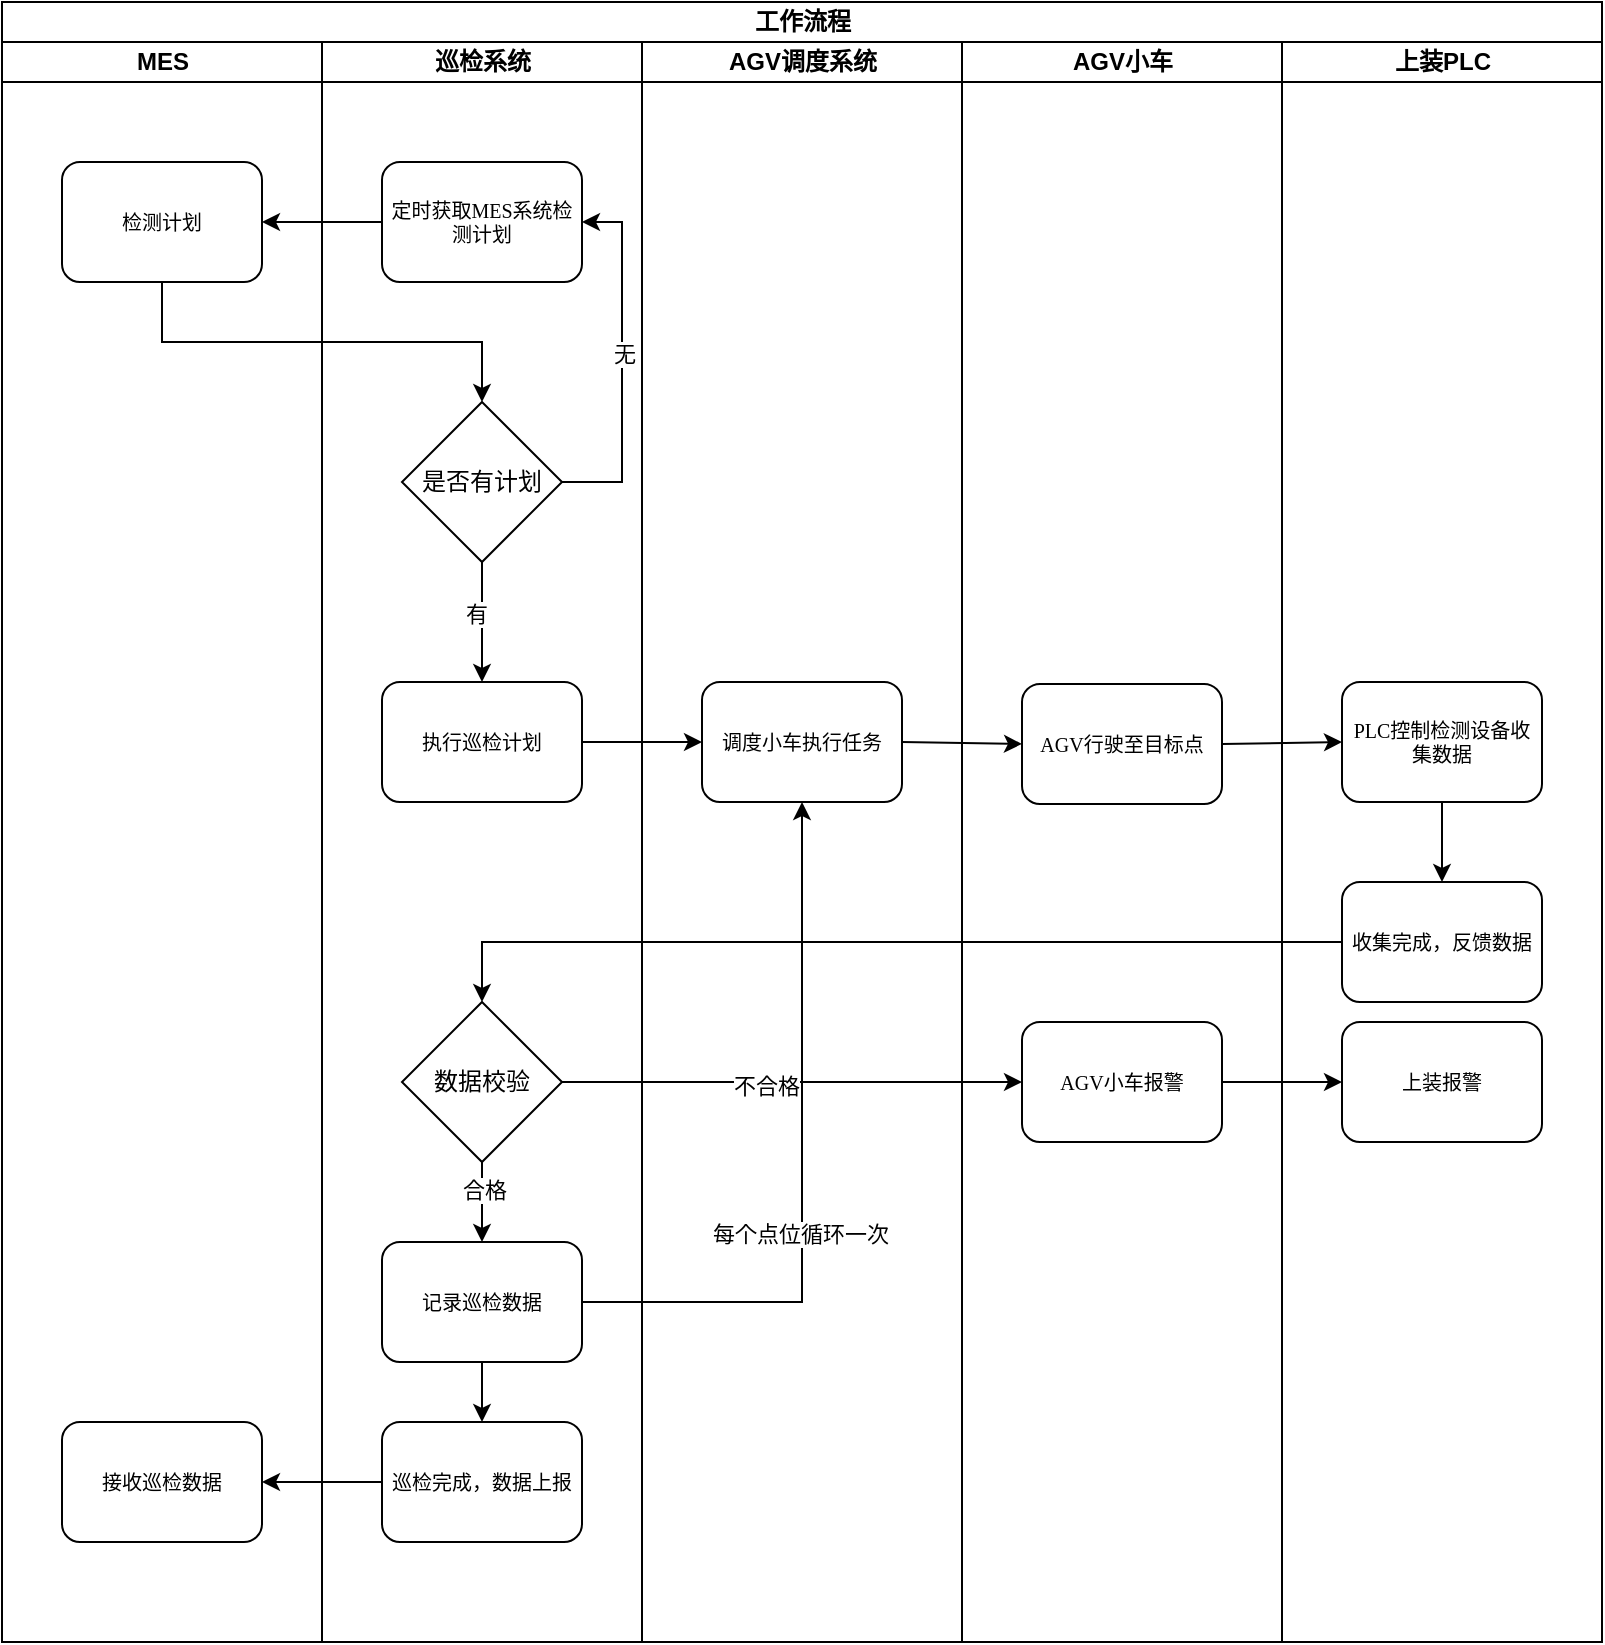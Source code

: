 <mxfile version="26.0.6">
  <diagram name="Page-1" id="74e2e168-ea6b-b213-b513-2b3c1d86103e">
    <mxGraphModel dx="1050" dy="541" grid="1" gridSize="10" guides="1" tooltips="1" connect="1" arrows="1" fold="1" page="1" pageScale="1" pageWidth="1100" pageHeight="850" background="none" math="0" shadow="0">
      <root>
        <mxCell id="0" />
        <mxCell id="1" parent="0" />
        <mxCell id="77e6c97f196da883-1" value="&lt;font style=&quot;font-size: 12px;&quot;&gt;工作流程&lt;/font&gt;" style="swimlane;html=1;childLayout=stackLayout;startSize=20;rounded=0;shadow=0;labelBackgroundColor=none;strokeWidth=1;fontFamily=Verdana;fontSize=8;align=center;" parent="1" vertex="1">
          <mxGeometry x="70" y="40" width="800" height="820" as="geometry" />
        </mxCell>
        <mxCell id="77e6c97f196da883-2" value="MES" style="swimlane;html=1;startSize=20;" parent="77e6c97f196da883-1" vertex="1">
          <mxGeometry y="20" width="160" height="800" as="geometry" />
        </mxCell>
        <mxCell id="77e6c97f196da883-8" value="&lt;font style=&quot;font-size: 10px;&quot;&gt;检测计划&lt;/font&gt;" style="rounded=1;whiteSpace=wrap;html=1;shadow=0;labelBackgroundColor=none;strokeWidth=1;fontFamily=Verdana;fontSize=8;align=center;" parent="77e6c97f196da883-2" vertex="1">
          <mxGeometry x="30" y="60" width="100" height="60" as="geometry" />
        </mxCell>
        <mxCell id="izGv8uhpnQXpnLFKa7X7-32" value="&lt;font style=&quot;font-size: 10px;&quot;&gt;接收巡检数据&lt;/font&gt;" style="rounded=1;whiteSpace=wrap;html=1;shadow=0;labelBackgroundColor=none;strokeWidth=1;fontFamily=Verdana;fontSize=8;align=center;" vertex="1" parent="77e6c97f196da883-2">
          <mxGeometry x="30" y="690" width="100" height="60" as="geometry" />
        </mxCell>
        <mxCell id="77e6c97f196da883-3" value="巡检系统" style="swimlane;html=1;startSize=20;" parent="77e6c97f196da883-1" vertex="1">
          <mxGeometry x="160" y="20" width="160" height="800" as="geometry" />
        </mxCell>
        <mxCell id="77e6c97f196da883-11" value="&lt;font style=&quot;font-size: 10px;&quot;&gt;执行巡检计划&lt;/font&gt;" style="rounded=1;whiteSpace=wrap;html=1;shadow=0;labelBackgroundColor=none;strokeWidth=1;fontFamily=Verdana;fontSize=8;align=center;" parent="77e6c97f196da883-3" vertex="1">
          <mxGeometry x="30" y="320" width="100" height="60" as="geometry" />
        </mxCell>
        <mxCell id="izGv8uhpnQXpnLFKa7X7-1" value="&lt;font style=&quot;font-size: 10px;&quot;&gt;定时获取MES系统检测计划&lt;/font&gt;" style="rounded=1;whiteSpace=wrap;html=1;shadow=0;labelBackgroundColor=none;strokeWidth=1;fontFamily=Verdana;fontSize=8;align=center;" vertex="1" parent="77e6c97f196da883-3">
          <mxGeometry x="30" y="60" width="100" height="60" as="geometry" />
        </mxCell>
        <mxCell id="izGv8uhpnQXpnLFKa7X7-4" value="是否有计划" style="rhombus;whiteSpace=wrap;html=1;" vertex="1" parent="77e6c97f196da883-3">
          <mxGeometry x="40" y="180" width="80" height="80" as="geometry" />
        </mxCell>
        <mxCell id="izGv8uhpnQXpnLFKa7X7-5" value="" style="endArrow=classic;html=1;rounded=0;exitX=1;exitY=0.5;exitDx=0;exitDy=0;entryX=1;entryY=0.5;entryDx=0;entryDy=0;" edge="1" parent="77e6c97f196da883-3" source="izGv8uhpnQXpnLFKa7X7-4" target="izGv8uhpnQXpnLFKa7X7-1">
          <mxGeometry width="50" height="50" relative="1" as="geometry">
            <mxPoint x="230" y="200" as="sourcePoint" />
            <mxPoint x="280" y="150" as="targetPoint" />
            <Array as="points">
              <mxPoint x="150" y="220" />
              <mxPoint x="150" y="90" />
            </Array>
          </mxGeometry>
        </mxCell>
        <mxCell id="izGv8uhpnQXpnLFKa7X7-6" value="无" style="edgeLabel;html=1;align=center;verticalAlign=middle;resizable=0;points=[];" vertex="1" connectable="0" parent="izGv8uhpnQXpnLFKa7X7-5">
          <mxGeometry x="0.042" y="-1" relative="1" as="geometry">
            <mxPoint as="offset" />
          </mxGeometry>
        </mxCell>
        <mxCell id="izGv8uhpnQXpnLFKa7X7-7" value="" style="endArrow=classic;html=1;rounded=0;exitX=0.5;exitY=1;exitDx=0;exitDy=0;entryX=0.5;entryY=0;entryDx=0;entryDy=0;" edge="1" parent="77e6c97f196da883-3" source="izGv8uhpnQXpnLFKa7X7-4" target="77e6c97f196da883-11">
          <mxGeometry width="50" height="50" relative="1" as="geometry">
            <mxPoint x="190" y="250" as="sourcePoint" />
            <mxPoint x="240" y="200" as="targetPoint" />
          </mxGeometry>
        </mxCell>
        <mxCell id="izGv8uhpnQXpnLFKa7X7-8" value="有" style="edgeLabel;html=1;align=center;verticalAlign=middle;resizable=0;points=[];" vertex="1" connectable="0" parent="izGv8uhpnQXpnLFKa7X7-7">
          <mxGeometry x="-0.127" y="-3" relative="1" as="geometry">
            <mxPoint as="offset" />
          </mxGeometry>
        </mxCell>
        <mxCell id="izGv8uhpnQXpnLFKa7X7-17" value="数据校验" style="rhombus;whiteSpace=wrap;html=1;" vertex="1" parent="77e6c97f196da883-3">
          <mxGeometry x="40" y="480" width="80" height="80" as="geometry" />
        </mxCell>
        <mxCell id="izGv8uhpnQXpnLFKa7X7-24" value="&lt;span style=&quot;font-size: 10px;&quot;&gt;记录&lt;/span&gt;&lt;span style=&quot;font-size: 10px;&quot;&gt;巡检数据&lt;/span&gt;" style="rounded=1;whiteSpace=wrap;html=1;shadow=0;labelBackgroundColor=none;strokeWidth=1;fontFamily=Verdana;fontSize=8;align=center;" vertex="1" parent="77e6c97f196da883-3">
          <mxGeometry x="30" y="600" width="100" height="60" as="geometry" />
        </mxCell>
        <mxCell id="izGv8uhpnQXpnLFKa7X7-25" value="" style="endArrow=classic;html=1;rounded=0;exitX=0.5;exitY=1;exitDx=0;exitDy=0;entryX=0.5;entryY=0;entryDx=0;entryDy=0;" edge="1" parent="77e6c97f196da883-3" source="izGv8uhpnQXpnLFKa7X7-17" target="izGv8uhpnQXpnLFKa7X7-24">
          <mxGeometry width="50" height="50" relative="1" as="geometry">
            <mxPoint x="250" y="610" as="sourcePoint" />
            <mxPoint x="300" y="560" as="targetPoint" />
          </mxGeometry>
        </mxCell>
        <mxCell id="izGv8uhpnQXpnLFKa7X7-26" value="合格" style="edgeLabel;html=1;align=center;verticalAlign=middle;resizable=0;points=[];" vertex="1" connectable="0" parent="izGv8uhpnQXpnLFKa7X7-25">
          <mxGeometry x="-0.29" y="1" relative="1" as="geometry">
            <mxPoint as="offset" />
          </mxGeometry>
        </mxCell>
        <mxCell id="izGv8uhpnQXpnLFKa7X7-30" value="&lt;span style=&quot;font-size: 10px;&quot;&gt;巡检完成，数据上报&lt;/span&gt;" style="rounded=1;whiteSpace=wrap;html=1;shadow=0;labelBackgroundColor=none;strokeWidth=1;fontFamily=Verdana;fontSize=8;align=center;" vertex="1" parent="77e6c97f196da883-3">
          <mxGeometry x="30" y="690" width="100" height="60" as="geometry" />
        </mxCell>
        <mxCell id="izGv8uhpnQXpnLFKa7X7-31" value="" style="endArrow=classic;html=1;rounded=0;exitX=0.5;exitY=1;exitDx=0;exitDy=0;entryX=0.5;entryY=0;entryDx=0;entryDy=0;" edge="1" parent="77e6c97f196da883-3" source="izGv8uhpnQXpnLFKa7X7-24" target="izGv8uhpnQXpnLFKa7X7-30">
          <mxGeometry width="50" height="50" relative="1" as="geometry">
            <mxPoint x="90" y="670" as="sourcePoint" />
            <mxPoint x="290" y="660" as="targetPoint" />
          </mxGeometry>
        </mxCell>
        <mxCell id="77e6c97f196da883-4" value="AGV调度系统" style="swimlane;html=1;startSize=20;" parent="77e6c97f196da883-1" vertex="1">
          <mxGeometry x="320" y="20" width="160" height="800" as="geometry" />
        </mxCell>
        <mxCell id="izGv8uhpnQXpnLFKa7X7-9" value="&lt;font style=&quot;font-size: 10px;&quot;&gt;调度小车执行任务&lt;/font&gt;" style="rounded=1;whiteSpace=wrap;html=1;shadow=0;labelBackgroundColor=none;strokeWidth=1;fontFamily=Verdana;fontSize=8;align=center;" vertex="1" parent="77e6c97f196da883-4">
          <mxGeometry x="30" y="320" width="100" height="60" as="geometry" />
        </mxCell>
        <mxCell id="77e6c97f196da883-5" value="AGV小车" style="swimlane;html=1;startSize=20;" parent="77e6c97f196da883-1" vertex="1">
          <mxGeometry x="480" y="20" width="160" height="800" as="geometry" />
        </mxCell>
        <mxCell id="izGv8uhpnQXpnLFKa7X7-11" value="&lt;span style=&quot;font-size: 10px;&quot;&gt;AGV行驶至目标点&lt;/span&gt;" style="rounded=1;whiteSpace=wrap;html=1;shadow=0;labelBackgroundColor=none;strokeWidth=1;fontFamily=Verdana;fontSize=8;align=center;" vertex="1" parent="77e6c97f196da883-5">
          <mxGeometry x="30" y="321" width="100" height="60" as="geometry" />
        </mxCell>
        <mxCell id="izGv8uhpnQXpnLFKa7X7-21" value="&lt;span style=&quot;font-size: 10px;&quot;&gt;AGV小车报警&lt;/span&gt;" style="rounded=1;whiteSpace=wrap;html=1;shadow=0;labelBackgroundColor=none;strokeWidth=1;fontFamily=Verdana;fontSize=8;align=center;" vertex="1" parent="77e6c97f196da883-5">
          <mxGeometry x="30" y="490" width="100" height="60" as="geometry" />
        </mxCell>
        <mxCell id="77e6c97f196da883-6" value="上装PLC" style="swimlane;html=1;startSize=20;" parent="77e6c97f196da883-1" vertex="1">
          <mxGeometry x="640" y="20" width="160" height="800" as="geometry" />
        </mxCell>
        <mxCell id="izGv8uhpnQXpnLFKa7X7-13" value="&lt;span style=&quot;font-size: 10px;&quot;&gt;PLC控制检测设备收集数据&lt;/span&gt;" style="rounded=1;whiteSpace=wrap;html=1;shadow=0;labelBackgroundColor=none;strokeWidth=1;fontFamily=Verdana;fontSize=8;align=center;" vertex="1" parent="77e6c97f196da883-6">
          <mxGeometry x="30" y="320" width="100" height="60" as="geometry" />
        </mxCell>
        <mxCell id="izGv8uhpnQXpnLFKa7X7-15" value="&lt;span style=&quot;font-size: 10px;&quot;&gt;收集完成，反馈数据&lt;/span&gt;" style="rounded=1;whiteSpace=wrap;html=1;shadow=0;labelBackgroundColor=none;strokeWidth=1;fontFamily=Verdana;fontSize=8;align=center;" vertex="1" parent="77e6c97f196da883-6">
          <mxGeometry x="30" y="420" width="100" height="60" as="geometry" />
        </mxCell>
        <mxCell id="izGv8uhpnQXpnLFKa7X7-16" value="" style="endArrow=classic;html=1;rounded=0;exitX=0.5;exitY=1;exitDx=0;exitDy=0;" edge="1" parent="77e6c97f196da883-6" source="izGv8uhpnQXpnLFKa7X7-13" target="izGv8uhpnQXpnLFKa7X7-15">
          <mxGeometry width="50" height="50" relative="1" as="geometry">
            <mxPoint x="210" y="410" as="sourcePoint" />
            <mxPoint x="260" y="360" as="targetPoint" />
          </mxGeometry>
        </mxCell>
        <mxCell id="izGv8uhpnQXpnLFKa7X7-22" value="&lt;span style=&quot;font-size: 10px;&quot;&gt;上装报警&lt;/span&gt;" style="rounded=1;whiteSpace=wrap;html=1;shadow=0;labelBackgroundColor=none;strokeWidth=1;fontFamily=Verdana;fontSize=8;align=center;" vertex="1" parent="77e6c97f196da883-6">
          <mxGeometry x="30" y="490" width="100" height="60" as="geometry" />
        </mxCell>
        <mxCell id="izGv8uhpnQXpnLFKa7X7-2" value="" style="endArrow=classic;html=1;rounded=0;exitX=0;exitY=0.5;exitDx=0;exitDy=0;entryX=1;entryY=0.5;entryDx=0;entryDy=0;" edge="1" parent="77e6c97f196da883-1" source="izGv8uhpnQXpnLFKa7X7-1" target="77e6c97f196da883-8">
          <mxGeometry width="50" height="50" relative="1" as="geometry">
            <mxPoint x="380" y="140" as="sourcePoint" />
            <mxPoint x="430" y="90" as="targetPoint" />
          </mxGeometry>
        </mxCell>
        <mxCell id="izGv8uhpnQXpnLFKa7X7-3" value="" style="endArrow=classic;html=1;rounded=0;exitX=0.5;exitY=1;exitDx=0;exitDy=0;entryX=0.5;entryY=0;entryDx=0;entryDy=0;" edge="1" parent="77e6c97f196da883-1" source="77e6c97f196da883-8" target="izGv8uhpnQXpnLFKa7X7-4">
          <mxGeometry width="50" height="50" relative="1" as="geometry">
            <mxPoint x="240" y="200" as="sourcePoint" />
            <mxPoint x="140" y="190" as="targetPoint" />
            <Array as="points">
              <mxPoint x="80" y="170" />
              <mxPoint x="240" y="170" />
            </Array>
          </mxGeometry>
        </mxCell>
        <mxCell id="izGv8uhpnQXpnLFKa7X7-10" value="" style="endArrow=classic;html=1;rounded=0;exitX=1;exitY=0.5;exitDx=0;exitDy=0;entryX=0;entryY=0.5;entryDx=0;entryDy=0;" edge="1" parent="77e6c97f196da883-1" source="77e6c97f196da883-11" target="izGv8uhpnQXpnLFKa7X7-9">
          <mxGeometry width="50" height="50" relative="1" as="geometry">
            <mxPoint x="380" y="470" as="sourcePoint" />
            <mxPoint x="430" y="420" as="targetPoint" />
          </mxGeometry>
        </mxCell>
        <mxCell id="izGv8uhpnQXpnLFKa7X7-12" value="" style="endArrow=classic;html=1;rounded=0;exitX=1;exitY=0.5;exitDx=0;exitDy=0;entryX=0;entryY=0.5;entryDx=0;entryDy=0;" edge="1" parent="77e6c97f196da883-1" source="izGv8uhpnQXpnLFKa7X7-9" target="izGv8uhpnQXpnLFKa7X7-11">
          <mxGeometry width="50" height="50" relative="1" as="geometry">
            <mxPoint x="550" y="470" as="sourcePoint" />
            <mxPoint x="600" y="420" as="targetPoint" />
          </mxGeometry>
        </mxCell>
        <mxCell id="izGv8uhpnQXpnLFKa7X7-14" value="" style="endArrow=classic;html=1;rounded=0;exitX=1;exitY=0.5;exitDx=0;exitDy=0;entryX=0;entryY=0.5;entryDx=0;entryDy=0;" edge="1" parent="77e6c97f196da883-1" source="izGv8uhpnQXpnLFKa7X7-11" target="izGv8uhpnQXpnLFKa7X7-13">
          <mxGeometry width="50" height="50" relative="1" as="geometry">
            <mxPoint x="710" y="460" as="sourcePoint" />
            <mxPoint x="760" y="410" as="targetPoint" />
          </mxGeometry>
        </mxCell>
        <mxCell id="izGv8uhpnQXpnLFKa7X7-18" value="" style="endArrow=classic;html=1;rounded=0;exitX=0;exitY=0.5;exitDx=0;exitDy=0;entryX=0.5;entryY=0;entryDx=0;entryDy=0;" edge="1" parent="77e6c97f196da883-1" source="izGv8uhpnQXpnLFKa7X7-15" target="izGv8uhpnQXpnLFKa7X7-17">
          <mxGeometry width="50" height="50" relative="1" as="geometry">
            <mxPoint x="700" y="570" as="sourcePoint" />
            <mxPoint x="750" y="520" as="targetPoint" />
            <Array as="points">
              <mxPoint x="240" y="470" />
            </Array>
          </mxGeometry>
        </mxCell>
        <mxCell id="izGv8uhpnQXpnLFKa7X7-19" value="" style="endArrow=classic;html=1;rounded=0;exitX=1;exitY=0.5;exitDx=0;exitDy=0;entryX=0;entryY=0.5;entryDx=0;entryDy=0;" edge="1" parent="77e6c97f196da883-1" source="izGv8uhpnQXpnLFKa7X7-17" target="izGv8uhpnQXpnLFKa7X7-21">
          <mxGeometry width="50" height="50" relative="1" as="geometry">
            <mxPoint x="350" y="560" as="sourcePoint" />
            <mxPoint x="500" y="540" as="targetPoint" />
          </mxGeometry>
        </mxCell>
        <mxCell id="izGv8uhpnQXpnLFKa7X7-20" value="不合格" style="edgeLabel;html=1;align=center;verticalAlign=middle;resizable=0;points=[];" vertex="1" connectable="0" parent="izGv8uhpnQXpnLFKa7X7-19">
          <mxGeometry x="-0.111" y="-2" relative="1" as="geometry">
            <mxPoint as="offset" />
          </mxGeometry>
        </mxCell>
        <mxCell id="izGv8uhpnQXpnLFKa7X7-23" value="" style="endArrow=classic;html=1;rounded=0;exitX=1;exitY=0.5;exitDx=0;exitDy=0;entryX=0;entryY=0.5;entryDx=0;entryDy=0;" edge="1" parent="77e6c97f196da883-1" source="izGv8uhpnQXpnLFKa7X7-21" target="izGv8uhpnQXpnLFKa7X7-22">
          <mxGeometry width="50" height="50" relative="1" as="geometry">
            <mxPoint x="700" y="620" as="sourcePoint" />
            <mxPoint x="750" y="570" as="targetPoint" />
          </mxGeometry>
        </mxCell>
        <mxCell id="izGv8uhpnQXpnLFKa7X7-28" value="" style="endArrow=classic;html=1;rounded=0;exitX=1;exitY=0.5;exitDx=0;exitDy=0;entryX=0.5;entryY=1;entryDx=0;entryDy=0;" edge="1" parent="77e6c97f196da883-1" source="izGv8uhpnQXpnLFKa7X7-24" target="izGv8uhpnQXpnLFKa7X7-9">
          <mxGeometry width="50" height="50" relative="1" as="geometry">
            <mxPoint x="380" y="650" as="sourcePoint" />
            <mxPoint x="430" y="600" as="targetPoint" />
            <Array as="points">
              <mxPoint x="400" y="650" />
            </Array>
          </mxGeometry>
        </mxCell>
        <mxCell id="izGv8uhpnQXpnLFKa7X7-29" value="每个点位循环一次" style="edgeLabel;html=1;align=center;verticalAlign=middle;resizable=0;points=[];" vertex="1" connectable="0" parent="izGv8uhpnQXpnLFKa7X7-28">
          <mxGeometry x="-0.196" y="1" relative="1" as="geometry">
            <mxPoint as="offset" />
          </mxGeometry>
        </mxCell>
        <mxCell id="izGv8uhpnQXpnLFKa7X7-33" value="" style="endArrow=classic;html=1;rounded=0;exitX=0;exitY=0.5;exitDx=0;exitDy=0;entryX=1;entryY=0.5;entryDx=0;entryDy=0;" edge="1" parent="77e6c97f196da883-1" source="izGv8uhpnQXpnLFKa7X7-30" target="izGv8uhpnQXpnLFKa7X7-32">
          <mxGeometry width="50" height="50" relative="1" as="geometry">
            <mxPoint x="370" y="760" as="sourcePoint" />
            <mxPoint x="420" y="710" as="targetPoint" />
          </mxGeometry>
        </mxCell>
      </root>
    </mxGraphModel>
  </diagram>
</mxfile>
